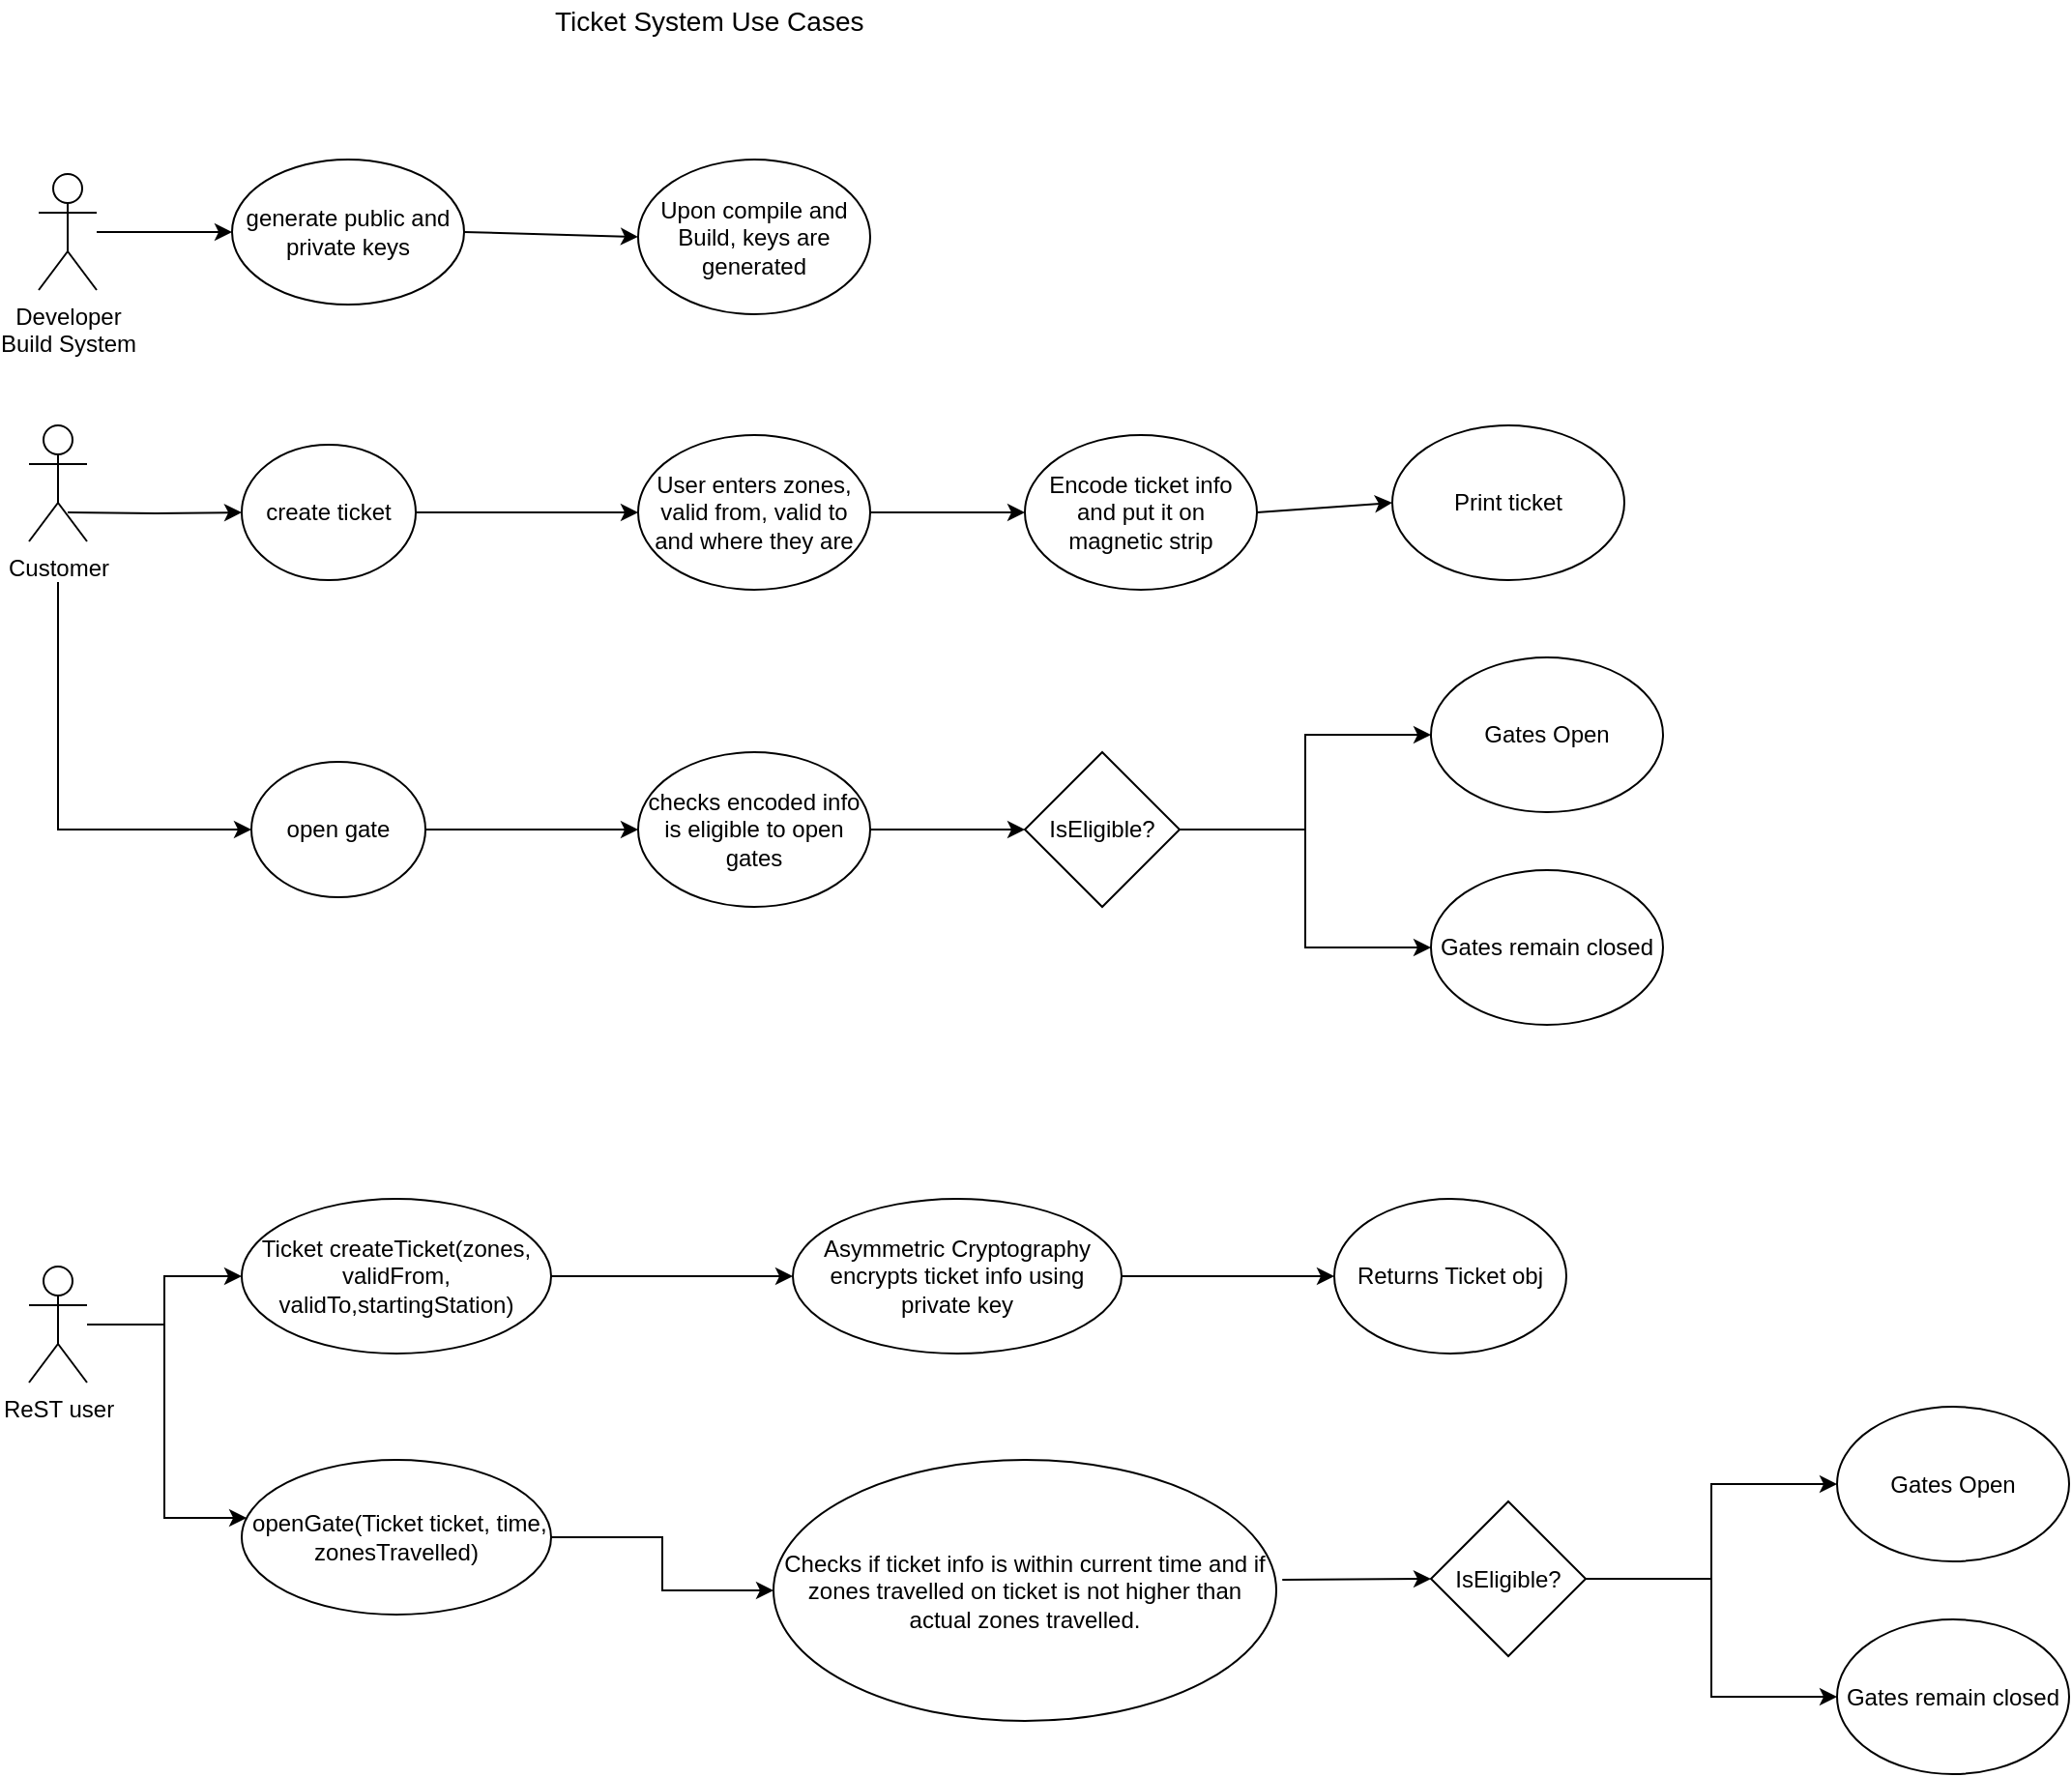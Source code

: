 <mxfile version="13.9.9" type="device"><diagram id="bf661a80-681a-0c58-2a65-ac1a9ffe9178" name="Page-1"><mxGraphModel dx="1422" dy="832" grid="1" gridSize="10" guides="1" tooltips="1" connect="1" arrows="1" fold="1" page="1" pageScale="1" pageWidth="1169" pageHeight="827" background="#ffffff" math="0" shadow="0"><root><mxCell id="0"/><mxCell id="1" parent="0"/><mxCell id="36" value="" style="edgeStyle=orthogonalEdgeStyle;rounded=0;html=1;jettySize=auto;orthogonalLoop=1;" parent="1" edge="1"><mxGeometry relative="1" as="geometry"><mxPoint x="240" y="379" as="sourcePoint"/></mxGeometry></mxCell><mxCell id="38" value="" style="edgeStyle=orthogonalEdgeStyle;rounded=0;html=1;jettySize=auto;orthogonalLoop=1;" parent="1" edge="1"><mxGeometry relative="1" as="geometry"><mxPoint x="355" y="379" as="sourcePoint"/></mxGeometry></mxCell><mxCell id="40" value="" style="edgeStyle=orthogonalEdgeStyle;rounded=0;html=1;jettySize=auto;orthogonalLoop=1;" parent="1" edge="1"><mxGeometry relative="1" as="geometry"><mxPoint x="260" y="461" as="targetPoint"/></mxGeometry></mxCell><mxCell id="44" value="" style="edgeStyle=orthogonalEdgeStyle;rounded=0;html=1;jettySize=auto;orthogonalLoop=1;" parent="1" edge="1"><mxGeometry relative="1" as="geometry"><mxPoint x="270" y="546" as="targetPoint"/></mxGeometry></mxCell><mxCell id="42" value="" style="edgeStyle=orthogonalEdgeStyle;rounded=0;html=1;jettySize=auto;orthogonalLoop=1;" parent="1" edge="1"><mxGeometry relative="1" as="geometry"><mxPoint x="390" y="461" as="targetPoint"/></mxGeometry></mxCell><mxCell id="62" value="" style="edgeStyle=orthogonalEdgeStyle;rounded=0;html=1;jettySize=auto;orthogonalLoop=1;" parent="1" edge="1"><mxGeometry relative="1" as="geometry"><mxPoint x="485" y="461" as="sourcePoint"/></mxGeometry></mxCell><mxCell id="46" value="" style="edgeStyle=orthogonalEdgeStyle;rounded=0;html=1;jettySize=auto;orthogonalLoop=1;entryX=0;entryY=0.5;" parent="1" edge="1"><mxGeometry relative="1" as="geometry"><mxPoint x="390" y="546" as="targetPoint"/></mxGeometry></mxCell><mxCell id="48" value="" style="edgeStyle=orthogonalEdgeStyle;rounded=0;html=1;jettySize=auto;orthogonalLoop=1;" parent="1" edge="1"><mxGeometry relative="1" as="geometry"><mxPoint x="510" y="546" as="targetPoint"/></mxGeometry></mxCell><mxCell id="50" value="" style="edgeStyle=orthogonalEdgeStyle;rounded=0;html=1;jettySize=auto;orthogonalLoop=1;" parent="1" edge="1"><mxGeometry relative="1" as="geometry"><mxPoint x="605" y="546" as="sourcePoint"/></mxGeometry></mxCell><mxCell id="52" value="" style="edgeStyle=orthogonalEdgeStyle;rounded=0;html=1;jettySize=auto;orthogonalLoop=1;entryX=0;entryY=0.5;" parent="1" edge="1"><mxGeometry relative="1" as="geometry"><mxPoint x="387.5" y="631" as="targetPoint"/></mxGeometry></mxCell><mxCell id="54" value="" style="edgeStyle=orthogonalEdgeStyle;rounded=0;html=1;jettySize=auto;orthogonalLoop=1;" parent="1" edge="1"><mxGeometry relative="1" as="geometry"><mxPoint x="507.5" y="631" as="targetPoint"/></mxGeometry></mxCell><mxCell id="56" value="" style="edgeStyle=orthogonalEdgeStyle;rounded=0;html=1;jettySize=auto;orthogonalLoop=1;" parent="1" edge="1"><mxGeometry relative="1" as="geometry"><mxPoint x="617.5" y="631" as="targetPoint"/></mxGeometry></mxCell><mxCell id="63" value="Ticket System Use Cases" style="text;html=1;resizable=0;points=[];autosize=1;align=left;verticalAlign=top;spacingTop=-4;fontSize=14;" parent="1" vertex="1"><mxGeometry x="315" y="20" width="180" height="20" as="geometry"/></mxCell><mxCell id="cvetpf6TkOsECjFl_jZb-63" style="edgeStyle=orthogonalEdgeStyle;rounded=0;orthogonalLoop=1;jettySize=auto;html=1;entryX=0;entryY=0.5;entryDx=0;entryDy=0;" parent="1" target="rEq1-0W_9cdEMZBGtfGu-80" edge="1"><mxGeometry relative="1" as="geometry"><mxPoint x="60" y="320" as="sourcePoint"/><Array as="points"><mxPoint x="60" y="449"/></Array></mxGeometry></mxCell><mxCell id="rEq1-0W_9cdEMZBGtfGu-64" value="Customer" style="shape=umlActor;verticalLabelPosition=bottom;labelBackgroundColor=#ffffff;verticalAlign=top;html=1;outlineConnect=0;" parent="1" vertex="1"><mxGeometry x="45" y="240" width="30" height="60" as="geometry"/></mxCell><mxCell id="rEq1-0W_9cdEMZBGtfGu-99" style="edgeStyle=orthogonalEdgeStyle;rounded=0;orthogonalLoop=1;jettySize=auto;html=1;entryX=0;entryY=0.5;entryDx=0;entryDy=0;" parent="1" target="rEq1-0W_9cdEMZBGtfGu-73" edge="1"><mxGeometry relative="1" as="geometry"><mxPoint x="65" y="285" as="sourcePoint"/></mxGeometry></mxCell><mxCell id="rEq1-0W_9cdEMZBGtfGu-98" style="edgeStyle=orthogonalEdgeStyle;rounded=0;orthogonalLoop=1;jettySize=auto;html=1;" parent="1" source="rEq1-0W_9cdEMZBGtfGu-69" target="rEq1-0W_9cdEMZBGtfGu-70" edge="1"><mxGeometry relative="1" as="geometry"/></mxCell><mxCell id="rEq1-0W_9cdEMZBGtfGu-69" value="&lt;div&gt;Developer &lt;br&gt;&lt;/div&gt;&lt;div&gt;Build System&lt;/div&gt;" style="shape=umlActor;verticalLabelPosition=bottom;labelBackgroundColor=#ffffff;verticalAlign=top;html=1;outlineConnect=0;" parent="1" vertex="1"><mxGeometry x="50" y="110" width="30" height="60" as="geometry"/></mxCell><mxCell id="UcxlPHy17Gvrp8PxBHfz-64" style="rounded=0;orthogonalLoop=1;jettySize=auto;html=1;exitX=0.5;exitY=0;exitDx=0;exitDy=0;entryX=0;entryY=0.5;entryDx=0;entryDy=0;" edge="1" parent="1" source="rEq1-0W_9cdEMZBGtfGu-70" target="UcxlPHy17Gvrp8PxBHfz-63"><mxGeometry relative="1" as="geometry"/></mxCell><mxCell id="rEq1-0W_9cdEMZBGtfGu-70" value="generate public and private keys" style="ellipse;whiteSpace=wrap;html=1;direction=south;" parent="1" vertex="1"><mxGeometry x="150" y="102.5" width="120" height="75" as="geometry"/></mxCell><mxCell id="rEq1-0W_9cdEMZBGtfGu-111" style="edgeStyle=orthogonalEdgeStyle;rounded=0;orthogonalLoop=1;jettySize=auto;html=1;entryX=0;entryY=0.5;entryDx=0;entryDy=0;" parent="1" source="rEq1-0W_9cdEMZBGtfGu-72" target="rEq1-0W_9cdEMZBGtfGu-109" edge="1"><mxGeometry relative="1" as="geometry"/></mxCell><mxCell id="rEq1-0W_9cdEMZBGtfGu-112" style="edgeStyle=orthogonalEdgeStyle;rounded=0;orthogonalLoop=1;jettySize=auto;html=1;" parent="1" source="rEq1-0W_9cdEMZBGtfGu-72" target="rEq1-0W_9cdEMZBGtfGu-108" edge="1"><mxGeometry relative="1" as="geometry"><Array as="points"><mxPoint x="115" y="705"/><mxPoint x="115" y="805"/></Array></mxGeometry></mxCell><mxCell id="rEq1-0W_9cdEMZBGtfGu-72" value="ReST user" style="shape=umlActor;verticalLabelPosition=bottom;labelBackgroundColor=#ffffff;verticalAlign=top;html=1;outlineConnect=0;" parent="1" vertex="1"><mxGeometry x="45" y="675" width="30" height="60" as="geometry"/></mxCell><mxCell id="UcxlPHy17Gvrp8PxBHfz-66" style="edgeStyle=none;rounded=0;orthogonalLoop=1;jettySize=auto;html=1;exitX=1;exitY=0.5;exitDx=0;exitDy=0;" edge="1" parent="1" source="rEq1-0W_9cdEMZBGtfGu-73" target="UcxlPHy17Gvrp8PxBHfz-65"><mxGeometry relative="1" as="geometry"/></mxCell><mxCell id="rEq1-0W_9cdEMZBGtfGu-73" value="create ticket" style="ellipse;whiteSpace=wrap;html=1;" parent="1" vertex="1"><mxGeometry x="155" y="250" width="90" height="70" as="geometry"/></mxCell><mxCell id="UcxlPHy17Gvrp8PxBHfz-72" style="edgeStyle=none;rounded=0;orthogonalLoop=1;jettySize=auto;html=1;exitX=1;exitY=0.5;exitDx=0;exitDy=0;entryX=0;entryY=0.5;entryDx=0;entryDy=0;" edge="1" parent="1" source="rEq1-0W_9cdEMZBGtfGu-80" target="UcxlPHy17Gvrp8PxBHfz-71"><mxGeometry relative="1" as="geometry"/></mxCell><mxCell id="rEq1-0W_9cdEMZBGtfGu-80" value="open gate" style="ellipse;whiteSpace=wrap;html=1;" parent="1" vertex="1"><mxGeometry x="160" y="414" width="90" height="70" as="geometry"/></mxCell><mxCell id="rEq1-0W_9cdEMZBGtfGu-129" style="edgeStyle=orthogonalEdgeStyle;rounded=0;orthogonalLoop=1;jettySize=auto;html=1;entryX=0.5;entryY=0;entryDx=0;entryDy=0;" parent="1" edge="1"><mxGeometry relative="1" as="geometry"><mxPoint x="477.5" y="185" as="sourcePoint"/><Array as="points"><mxPoint x="500" y="185"/><mxPoint x="500" y="380"/><mxPoint x="575" y="380"/></Array></mxGeometry></mxCell><mxCell id="rEq1-0W_9cdEMZBGtfGu-137" style="edgeStyle=orthogonalEdgeStyle;rounded=0;orthogonalLoop=1;jettySize=auto;html=1;entryX=0.5;entryY=0;entryDx=0;entryDy=0;" parent="1" edge="1"><mxGeometry relative="1" as="geometry"><mxPoint x="477.5" y="185" as="sourcePoint"/><Array as="points"><mxPoint x="500" y="185"/><mxPoint x="500" y="660"/></Array></mxGeometry></mxCell><mxCell id="rEq1-0W_9cdEMZBGtfGu-128" style="edgeStyle=orthogonalEdgeStyle;rounded=0;orthogonalLoop=1;jettySize=auto;html=1;entryX=0.5;entryY=0;entryDx=0;entryDy=0;" parent="1" edge="1"><mxGeometry relative="1" as="geometry"><mxPoint x="482.5" y="95" as="sourcePoint"/><Array as="points"><mxPoint x="660" y="95"/><mxPoint x="660" y="220"/><mxPoint x="570" y="220"/></Array></mxGeometry></mxCell><mxCell id="rEq1-0W_9cdEMZBGtfGu-136" style="edgeStyle=orthogonalEdgeStyle;rounded=0;orthogonalLoop=1;jettySize=auto;html=1;" parent="1" edge="1"><mxGeometry relative="1" as="geometry"><mxPoint x="482.5" y="95" as="sourcePoint"/><Array as="points"><mxPoint x="660" y="95"/><mxPoint x="660" y="550"/><mxPoint x="575" y="550"/></Array></mxGeometry></mxCell><mxCell id="UcxlPHy17Gvrp8PxBHfz-86" style="edgeStyle=elbowEdgeStyle;rounded=0;orthogonalLoop=1;jettySize=auto;html=1;exitX=1;exitY=0.5;exitDx=0;exitDy=0;entryX=0;entryY=0.5;entryDx=0;entryDy=0;" edge="1" parent="1" source="rEq1-0W_9cdEMZBGtfGu-108" target="UcxlPHy17Gvrp8PxBHfz-83"><mxGeometry relative="1" as="geometry"/></mxCell><mxCell id="rEq1-0W_9cdEMZBGtfGu-108" value="&amp;nbsp;openGate(Ticket ticket, time, zonesTravelled)" style="ellipse;whiteSpace=wrap;html=1;" parent="1" vertex="1"><mxGeometry x="155" y="775" width="160" height="80" as="geometry"/></mxCell><mxCell id="UcxlPHy17Gvrp8PxBHfz-82" style="edgeStyle=elbowEdgeStyle;rounded=0;orthogonalLoop=1;jettySize=auto;html=1;exitX=1;exitY=0.5;exitDx=0;exitDy=0;entryX=0;entryY=0.5;entryDx=0;entryDy=0;" edge="1" parent="1" source="rEq1-0W_9cdEMZBGtfGu-109" target="UcxlPHy17Gvrp8PxBHfz-81"><mxGeometry relative="1" as="geometry"/></mxCell><mxCell id="rEq1-0W_9cdEMZBGtfGu-109" value="Ticket createTicket(zones, validFrom, validTo,startingStation)" style="ellipse;whiteSpace=wrap;html=1;" parent="1" vertex="1"><mxGeometry x="155" y="640" width="160" height="80" as="geometry"/></mxCell><mxCell id="rEq1-0W_9cdEMZBGtfGu-132" style="edgeStyle=orthogonalEdgeStyle;rounded=0;orthogonalLoop=1;jettySize=auto;html=1;entryX=0;entryY=0.5;entryDx=0;entryDy=0;" parent="1" edge="1"><mxGeometry relative="1" as="geometry"><mxPoint x="690" y="605" as="targetPoint"/></mxGeometry></mxCell><mxCell id="rEq1-0W_9cdEMZBGtfGu-133" style="edgeStyle=orthogonalEdgeStyle;rounded=0;orthogonalLoop=1;jettySize=auto;html=1;" parent="1" edge="1"><mxGeometry relative="1" as="geometry"><mxPoint x="620" y="740" as="sourcePoint"/></mxGeometry></mxCell><mxCell id="UcxlPHy17Gvrp8PxBHfz-63" value="Upon compile and Build, keys are generated" style="ellipse;whiteSpace=wrap;html=1;" vertex="1" parent="1"><mxGeometry x="360" y="102.5" width="120" height="80" as="geometry"/></mxCell><mxCell id="UcxlPHy17Gvrp8PxBHfz-68" style="edgeStyle=none;rounded=0;orthogonalLoop=1;jettySize=auto;html=1;exitX=1;exitY=0.5;exitDx=0;exitDy=0;entryX=0;entryY=0.5;entryDx=0;entryDy=0;" edge="1" parent="1" source="UcxlPHy17Gvrp8PxBHfz-65" target="UcxlPHy17Gvrp8PxBHfz-67"><mxGeometry relative="1" as="geometry"/></mxCell><mxCell id="UcxlPHy17Gvrp8PxBHfz-65" value="User enters zones, valid from, valid to and where they are" style="ellipse;whiteSpace=wrap;html=1;" vertex="1" parent="1"><mxGeometry x="360" y="245" width="120" height="80" as="geometry"/></mxCell><mxCell id="UcxlPHy17Gvrp8PxBHfz-70" style="edgeStyle=none;rounded=0;orthogonalLoop=1;jettySize=auto;html=1;exitX=1;exitY=0.5;exitDx=0;exitDy=0;entryX=0;entryY=0.5;entryDx=0;entryDy=0;" edge="1" parent="1" source="UcxlPHy17Gvrp8PxBHfz-67" target="UcxlPHy17Gvrp8PxBHfz-69"><mxGeometry relative="1" as="geometry"/></mxCell><mxCell id="UcxlPHy17Gvrp8PxBHfz-67" value="Encode ticket info and put it on magnetic strip" style="ellipse;whiteSpace=wrap;html=1;" vertex="1" parent="1"><mxGeometry x="560" y="245" width="120" height="80" as="geometry"/></mxCell><mxCell id="UcxlPHy17Gvrp8PxBHfz-69" value="Print ticket" style="ellipse;whiteSpace=wrap;html=1;" vertex="1" parent="1"><mxGeometry x="750" y="240" width="120" height="80" as="geometry"/></mxCell><mxCell id="UcxlPHy17Gvrp8PxBHfz-79" style="edgeStyle=elbowEdgeStyle;rounded=0;orthogonalLoop=1;jettySize=auto;html=1;exitX=1;exitY=0.5;exitDx=0;exitDy=0;entryX=0;entryY=0.5;entryDx=0;entryDy=0;" edge="1" parent="1" source="UcxlPHy17Gvrp8PxBHfz-71" target="UcxlPHy17Gvrp8PxBHfz-73"><mxGeometry relative="1" as="geometry"/></mxCell><mxCell id="UcxlPHy17Gvrp8PxBHfz-71" value="checks encoded info is eligible to open gates" style="ellipse;whiteSpace=wrap;html=1;" vertex="1" parent="1"><mxGeometry x="360" y="409" width="120" height="80" as="geometry"/></mxCell><mxCell id="UcxlPHy17Gvrp8PxBHfz-77" style="edgeStyle=elbowEdgeStyle;rounded=0;orthogonalLoop=1;jettySize=auto;html=1;exitX=1;exitY=0.5;exitDx=0;exitDy=0;entryX=0;entryY=0.5;entryDx=0;entryDy=0;" edge="1" parent="1" source="UcxlPHy17Gvrp8PxBHfz-73" target="UcxlPHy17Gvrp8PxBHfz-74"><mxGeometry relative="1" as="geometry"/></mxCell><mxCell id="UcxlPHy17Gvrp8PxBHfz-78" style="edgeStyle=elbowEdgeStyle;rounded=0;orthogonalLoop=1;jettySize=auto;html=1;exitX=1;exitY=0.5;exitDx=0;exitDy=0;entryX=0;entryY=0.5;entryDx=0;entryDy=0;" edge="1" parent="1" source="UcxlPHy17Gvrp8PxBHfz-73" target="UcxlPHy17Gvrp8PxBHfz-75"><mxGeometry relative="1" as="geometry"/></mxCell><mxCell id="UcxlPHy17Gvrp8PxBHfz-73" value="IsEligible?" style="rhombus;whiteSpace=wrap;html=1;" vertex="1" parent="1"><mxGeometry x="560" y="409" width="80" height="80" as="geometry"/></mxCell><mxCell id="UcxlPHy17Gvrp8PxBHfz-74" value="Gates Open" style="ellipse;whiteSpace=wrap;html=1;" vertex="1" parent="1"><mxGeometry x="770" y="360" width="120" height="80" as="geometry"/></mxCell><mxCell id="UcxlPHy17Gvrp8PxBHfz-75" value="Gates remain closed" style="ellipse;whiteSpace=wrap;html=1;" vertex="1" parent="1"><mxGeometry x="770" y="470" width="120" height="80" as="geometry"/></mxCell><mxCell id="UcxlPHy17Gvrp8PxBHfz-85" style="edgeStyle=elbowEdgeStyle;rounded=0;orthogonalLoop=1;jettySize=auto;html=1;exitX=1;exitY=0.5;exitDx=0;exitDy=0;" edge="1" parent="1" source="UcxlPHy17Gvrp8PxBHfz-81" target="UcxlPHy17Gvrp8PxBHfz-84"><mxGeometry relative="1" as="geometry"/></mxCell><mxCell id="UcxlPHy17Gvrp8PxBHfz-81" value="Asymmetric Cryptography&lt;br&gt;encrypts ticket info using private key" style="ellipse;whiteSpace=wrap;html=1;" vertex="1" parent="1"><mxGeometry x="440" y="640" width="170" height="80" as="geometry"/></mxCell><mxCell id="UcxlPHy17Gvrp8PxBHfz-83" value="Checks if ticket info is within current time and if zones travelled on ticket is not higher than actual zones travelled." style="ellipse;whiteSpace=wrap;html=1;" vertex="1" parent="1"><mxGeometry x="430" y="775" width="260" height="135" as="geometry"/></mxCell><mxCell id="UcxlPHy17Gvrp8PxBHfz-84" value="Returns Ticket obj" style="ellipse;whiteSpace=wrap;html=1;" vertex="1" parent="1"><mxGeometry x="720" y="640" width="120" height="80" as="geometry"/></mxCell><mxCell id="UcxlPHy17Gvrp8PxBHfz-89" style="rounded=0;orthogonalLoop=1;jettySize=auto;html=1;exitX=1.012;exitY=0.459;exitDx=0;exitDy=0;entryX=0;entryY=0.5;entryDx=0;entryDy=0;exitPerimeter=0;" edge="1" parent="1" target="UcxlPHy17Gvrp8PxBHfz-92" source="UcxlPHy17Gvrp8PxBHfz-83"><mxGeometry relative="1" as="geometry"><mxPoint x="690" y="839" as="sourcePoint"/></mxGeometry></mxCell><mxCell id="UcxlPHy17Gvrp8PxBHfz-90" style="edgeStyle=elbowEdgeStyle;rounded=0;orthogonalLoop=1;jettySize=auto;html=1;exitX=1;exitY=0.5;exitDx=0;exitDy=0;entryX=0;entryY=0.5;entryDx=0;entryDy=0;" edge="1" parent="1" source="UcxlPHy17Gvrp8PxBHfz-92" target="UcxlPHy17Gvrp8PxBHfz-93"><mxGeometry relative="1" as="geometry"/></mxCell><mxCell id="UcxlPHy17Gvrp8PxBHfz-91" style="edgeStyle=elbowEdgeStyle;rounded=0;orthogonalLoop=1;jettySize=auto;html=1;exitX=1;exitY=0.5;exitDx=0;exitDy=0;entryX=0;entryY=0.5;entryDx=0;entryDy=0;" edge="1" parent="1" source="UcxlPHy17Gvrp8PxBHfz-92" target="UcxlPHy17Gvrp8PxBHfz-94"><mxGeometry relative="1" as="geometry"/></mxCell><mxCell id="UcxlPHy17Gvrp8PxBHfz-92" value="IsEligible?" style="rhombus;whiteSpace=wrap;html=1;" vertex="1" parent="1"><mxGeometry x="770" y="796.5" width="80" height="80" as="geometry"/></mxCell><mxCell id="UcxlPHy17Gvrp8PxBHfz-93" value="Gates Open" style="ellipse;whiteSpace=wrap;html=1;" vertex="1" parent="1"><mxGeometry x="980" y="747.5" width="120" height="80" as="geometry"/></mxCell><mxCell id="UcxlPHy17Gvrp8PxBHfz-94" value="Gates remain closed" style="ellipse;whiteSpace=wrap;html=1;" vertex="1" parent="1"><mxGeometry x="980" y="857.5" width="120" height="80" as="geometry"/></mxCell></root></mxGraphModel></diagram></mxfile>